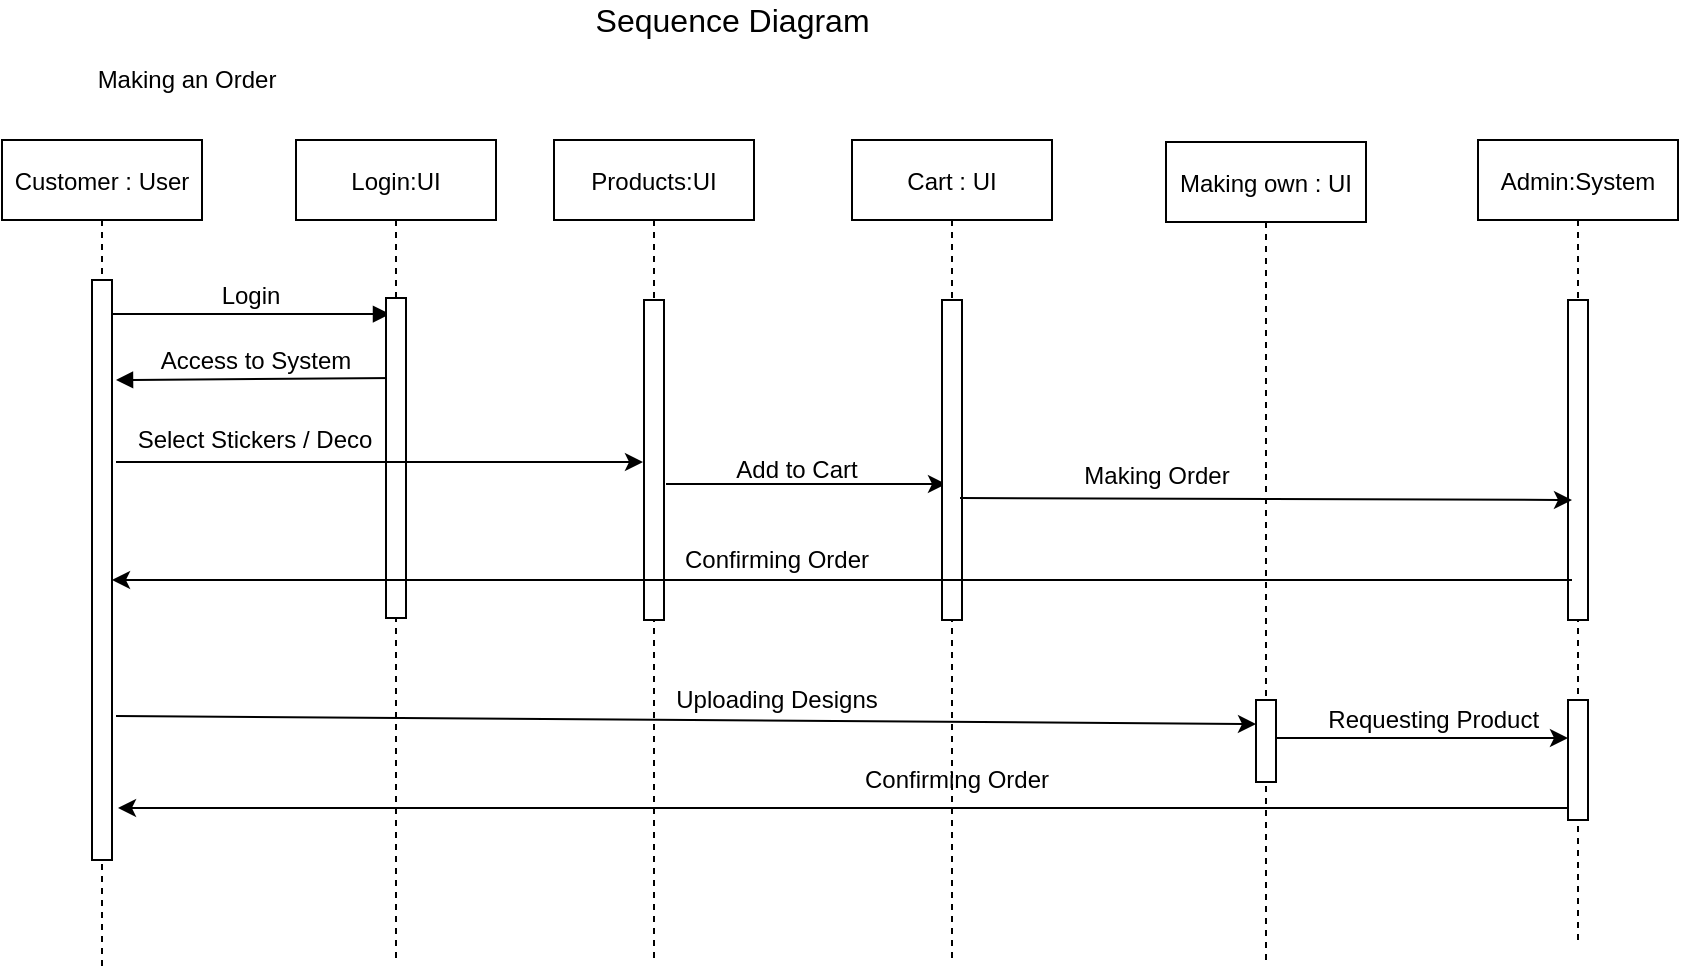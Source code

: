 <mxfile version="15.0.4" type="github">
  <diagram id="kgpKYQtTHZ0yAKxKKP6v" name="Page-1">
    <mxGraphModel dx="868" dy="440" grid="1" gridSize="10" guides="1" tooltips="1" connect="1" arrows="1" fold="1" page="1" pageScale="1" pageWidth="850" pageHeight="1100" math="0" shadow="0">
      <root>
        <mxCell id="0" />
        <mxCell id="1" parent="0" />
        <mxCell id="3nuBFxr9cyL0pnOWT2aG-1" value="Customer : User" style="shape=umlLifeline;perimeter=lifelinePerimeter;container=1;collapsible=0;recursiveResize=0;rounded=0;shadow=0;strokeWidth=1;" parent="1" vertex="1">
          <mxGeometry x="3" y="80" width="100" height="360" as="geometry" />
        </mxCell>
        <mxCell id="3nuBFxr9cyL0pnOWT2aG-2" value="" style="points=[];perimeter=orthogonalPerimeter;rounded=0;shadow=0;strokeWidth=1;" parent="3nuBFxr9cyL0pnOWT2aG-1" vertex="1">
          <mxGeometry x="45" y="70" width="10" height="290" as="geometry" />
        </mxCell>
        <mxCell id="3nuBFxr9cyL0pnOWT2aG-5" value="Products:UI" style="shape=umlLifeline;perimeter=lifelinePerimeter;container=1;collapsible=0;recursiveResize=0;rounded=0;shadow=0;strokeWidth=1;" parent="1" vertex="1">
          <mxGeometry x="279" y="80" width="100" height="410" as="geometry" />
        </mxCell>
        <mxCell id="3nuBFxr9cyL0pnOWT2aG-6" value="" style="points=[];perimeter=orthogonalPerimeter;rounded=0;shadow=0;strokeWidth=1;" parent="3nuBFxr9cyL0pnOWT2aG-5" vertex="1">
          <mxGeometry x="45" y="80" width="10" height="160" as="geometry" />
        </mxCell>
        <mxCell id="WMuQ79pfQLYLZ4muD94g-12" value="" style="endArrow=classic;html=1;fontSize=12;exitX=0.6;exitY=0.575;exitDx=0;exitDy=0;exitPerimeter=0;" parent="3nuBFxr9cyL0pnOWT2aG-5" edge="1">
          <mxGeometry width="50" height="50" relative="1" as="geometry">
            <mxPoint x="56" y="172" as="sourcePoint" />
            <mxPoint x="196" y="172" as="targetPoint" />
          </mxGeometry>
        </mxCell>
        <mxCell id="3nuBFxr9cyL0pnOWT2aG-8" value="Login " style="verticalAlign=bottom;endArrow=block;shadow=0;strokeWidth=1;entryX=0.2;entryY=-0.006;entryDx=0;entryDy=0;entryPerimeter=0;fontSize=12;" parent="1" edge="1">
          <mxGeometry relative="1" as="geometry">
            <mxPoint x="58" y="167.04" as="sourcePoint" />
            <mxPoint x="197" y="167.04" as="targetPoint" />
          </mxGeometry>
        </mxCell>
        <mxCell id="3nuBFxr9cyL0pnOWT2aG-9" value="Access to System" style="verticalAlign=bottom;endArrow=block;shadow=0;strokeWidth=1;exitX=0.5;exitY=0.25;exitDx=0;exitDy=0;exitPerimeter=0;fontSize=12;" parent="1" edge="1">
          <mxGeometry relative="1" as="geometry">
            <mxPoint x="200" y="199" as="sourcePoint" />
            <mxPoint x="60" y="200" as="targetPoint" />
          </mxGeometry>
        </mxCell>
        <mxCell id="WMuQ79pfQLYLZ4muD94g-1" value="Cart : UI" style="shape=umlLifeline;perimeter=lifelinePerimeter;container=1;collapsible=0;recursiveResize=0;rounded=0;shadow=0;strokeWidth=1;" parent="1" vertex="1">
          <mxGeometry x="428" y="80" width="100" height="410" as="geometry" />
        </mxCell>
        <mxCell id="WMuQ79pfQLYLZ4muD94g-2" value="" style="points=[];perimeter=orthogonalPerimeter;rounded=0;shadow=0;strokeWidth=1;" parent="WMuQ79pfQLYLZ4muD94g-1" vertex="1">
          <mxGeometry x="45" y="80" width="10" height="160" as="geometry" />
        </mxCell>
        <mxCell id="WMuQ79pfQLYLZ4muD94g-3" value="Making own : UI" style="shape=umlLifeline;perimeter=lifelinePerimeter;container=1;collapsible=0;recursiveResize=0;rounded=0;shadow=0;strokeWidth=1;" parent="1" vertex="1">
          <mxGeometry x="585" y="81" width="100" height="409" as="geometry" />
        </mxCell>
        <mxCell id="WMuQ79pfQLYLZ4muD94g-4" value="" style="points=[];perimeter=orthogonalPerimeter;rounded=0;shadow=0;strokeWidth=1;" parent="WMuQ79pfQLYLZ4muD94g-3" vertex="1">
          <mxGeometry x="45" y="279" width="10" height="41" as="geometry" />
        </mxCell>
        <mxCell id="WMuQ79pfQLYLZ4muD94g-5" value="Admin:System" style="shape=umlLifeline;perimeter=lifelinePerimeter;container=1;collapsible=0;recursiveResize=0;rounded=0;shadow=0;strokeWidth=1;" parent="1" vertex="1">
          <mxGeometry x="741" y="80" width="100" height="300" as="geometry" />
        </mxCell>
        <mxCell id="WMuQ79pfQLYLZ4muD94g-6" value="" style="points=[];perimeter=orthogonalPerimeter;rounded=0;shadow=0;strokeWidth=1;" parent="WMuQ79pfQLYLZ4muD94g-5" vertex="1">
          <mxGeometry x="45" y="80" width="10" height="160" as="geometry" />
        </mxCell>
        <mxCell id="WMuQ79pfQLYLZ4muD94g-7" value="Login:UI" style="shape=umlLifeline;perimeter=lifelinePerimeter;container=1;collapsible=0;recursiveResize=0;rounded=0;shadow=0;strokeWidth=1;" parent="1" vertex="1">
          <mxGeometry x="150" y="80" width="100" height="410" as="geometry" />
        </mxCell>
        <mxCell id="WMuQ79pfQLYLZ4muD94g-8" value="" style="points=[];perimeter=orthogonalPerimeter;rounded=0;shadow=0;strokeWidth=1;" parent="WMuQ79pfQLYLZ4muD94g-7" vertex="1">
          <mxGeometry x="45" y="79" width="10" height="160" as="geometry" />
        </mxCell>
        <mxCell id="WMuQ79pfQLYLZ4muD94g-10" value="" style="endArrow=classic;html=1;" parent="1" edge="1">
          <mxGeometry width="50" height="50" relative="1" as="geometry">
            <mxPoint x="60" y="241" as="sourcePoint" />
            <mxPoint x="323.5" y="241" as="targetPoint" />
          </mxGeometry>
        </mxCell>
        <mxCell id="WMuQ79pfQLYLZ4muD94g-11" value="Select Stickers / Deco" style="text;html=1;align=center;verticalAlign=middle;resizable=0;points=[];autosize=1;strokeColor=none;" parent="1" vertex="1">
          <mxGeometry x="64" y="220" width="130" height="20" as="geometry" />
        </mxCell>
        <mxCell id="WMuQ79pfQLYLZ4muD94g-13" value="Add to Cart" style="text;html=1;align=center;verticalAlign=middle;resizable=0;points=[];autosize=1;strokeColor=none;fontSize=12;" parent="1" vertex="1">
          <mxGeometry x="360" y="235" width="80" height="20" as="geometry" />
        </mxCell>
        <mxCell id="WMuQ79pfQLYLZ4muD94g-14" value="" style="endArrow=classic;html=1;fontSize=12;entryX=0.2;entryY=0.625;entryDx=0;entryDy=0;entryPerimeter=0;exitX=0.9;exitY=0.619;exitDx=0;exitDy=0;exitPerimeter=0;" parent="1" source="WMuQ79pfQLYLZ4muD94g-2" target="WMuQ79pfQLYLZ4muD94g-6" edge="1">
          <mxGeometry width="50" height="50" relative="1" as="geometry">
            <mxPoint x="490" y="260" as="sourcePoint" />
            <mxPoint x="540" y="260" as="targetPoint" />
          </mxGeometry>
        </mxCell>
        <mxCell id="WMuQ79pfQLYLZ4muD94g-15" value="Making Order" style="text;html=1;align=center;verticalAlign=middle;resizable=0;points=[];autosize=1;strokeColor=none;fontSize=12;" parent="1" vertex="1">
          <mxGeometry x="535" y="238" width="90" height="20" as="geometry" />
        </mxCell>
        <mxCell id="WMuQ79pfQLYLZ4muD94g-16" value="" style="endArrow=classic;html=1;fontSize=12;exitX=0.4;exitY=0.875;exitDx=0;exitDy=0;exitPerimeter=0;" parent="1" edge="1">
          <mxGeometry width="50" height="50" relative="1" as="geometry">
            <mxPoint x="788" y="300" as="sourcePoint" />
            <mxPoint x="58" y="300" as="targetPoint" />
          </mxGeometry>
        </mxCell>
        <mxCell id="WMuQ79pfQLYLZ4muD94g-17" value="Confirming Order " style="text;html=1;align=center;verticalAlign=middle;resizable=0;points=[];autosize=1;strokeColor=none;fontSize=12;" parent="1" vertex="1">
          <mxGeometry x="335" y="280" width="110" height="20" as="geometry" />
        </mxCell>
        <mxCell id="WMuQ79pfQLYLZ4muD94g-18" value="" style="points=[];perimeter=orthogonalPerimeter;rounded=0;shadow=0;strokeWidth=1;" parent="1" vertex="1">
          <mxGeometry x="786" y="360" width="10" height="60" as="geometry" />
        </mxCell>
        <mxCell id="WMuQ79pfQLYLZ4muD94g-21" value="" style="endArrow=classic;html=1;fontSize=12;entryX=0;entryY=0.293;entryDx=0;entryDy=0;entryPerimeter=0;" parent="1" target="WMuQ79pfQLYLZ4muD94g-4" edge="1">
          <mxGeometry width="50" height="50" relative="1" as="geometry">
            <mxPoint x="60" y="368" as="sourcePoint" />
            <mxPoint x="620" y="368" as="targetPoint" />
          </mxGeometry>
        </mxCell>
        <mxCell id="WMuQ79pfQLYLZ4muD94g-22" value="Uploading Designs " style="text;html=1;align=center;verticalAlign=middle;resizable=0;points=[];autosize=1;strokeColor=none;fontSize=12;" parent="1" vertex="1">
          <mxGeometry x="330" y="350" width="120" height="20" as="geometry" />
        </mxCell>
        <mxCell id="WMuQ79pfQLYLZ4muD94g-24" value="" style="endArrow=classic;html=1;fontSize=12;exitX=1;exitY=0.463;exitDx=0;exitDy=0;exitPerimeter=0;" parent="1" source="WMuQ79pfQLYLZ4muD94g-4" edge="1">
          <mxGeometry width="50" height="50" relative="1" as="geometry">
            <mxPoint x="650" y="379" as="sourcePoint" />
            <mxPoint x="786" y="379" as="targetPoint" />
          </mxGeometry>
        </mxCell>
        <mxCell id="WMuQ79pfQLYLZ4muD94g-25" value="" style="endArrow=classic;html=1;fontSize=12;exitX=0;exitY=0.9;exitDx=0;exitDy=0;exitPerimeter=0;" parent="1" source="WMuQ79pfQLYLZ4muD94g-18" edge="1">
          <mxGeometry width="50" height="50" relative="1" as="geometry">
            <mxPoint x="780" y="414" as="sourcePoint" />
            <mxPoint x="61" y="414" as="targetPoint" />
            <Array as="points">
              <mxPoint x="640" y="414" />
            </Array>
          </mxGeometry>
        </mxCell>
        <mxCell id="WMuQ79pfQLYLZ4muD94g-26" value="&amp;nbsp;&amp;nbsp;&amp;nbsp;&amp;nbsp;&amp;nbsp;&amp;nbsp;&amp;nbsp;&amp;nbsp;&amp;nbsp;&amp;nbsp;&amp;nbsp;&amp;nbsp;&amp;nbsp;&amp;nbsp;&amp;nbsp;&amp;nbsp; Requesting Product " style="text;html=1;align=center;verticalAlign=middle;resizable=0;points=[];autosize=1;strokeColor=none;fontSize=12;" parent="1" vertex="1">
          <mxGeometry x="600" y="360" width="180" height="20" as="geometry" />
        </mxCell>
        <mxCell id="WMuQ79pfQLYLZ4muD94g-27" value="Confirming Order" style="text;html=1;align=center;verticalAlign=middle;resizable=0;points=[];autosize=1;strokeColor=none;fontSize=12;" parent="1" vertex="1">
          <mxGeometry x="425" y="390" width="110" height="20" as="geometry" />
        </mxCell>
        <mxCell id="THP3R51hUfZJMjm8nweF-1" value="&lt;font style=&quot;font-size: 16px&quot;&gt;Sequence Diagram&amp;nbsp; &lt;/font&gt;" style="text;html=1;align=center;verticalAlign=middle;resizable=0;points=[];autosize=1;strokeColor=none;" parent="1" vertex="1">
          <mxGeometry x="290" y="10" width="160" height="20" as="geometry" />
        </mxCell>
        <mxCell id="i_HOYCkyy1XBo4YbJCLK-1" value="" style="endArrow=none;dashed=1;html=1;" edge="1" parent="1">
          <mxGeometry width="50" height="50" relative="1" as="geometry">
            <mxPoint x="53" y="493" as="sourcePoint" />
            <mxPoint x="53" y="440" as="targetPoint" />
          </mxGeometry>
        </mxCell>
        <mxCell id="i_HOYCkyy1XBo4YbJCLK-3" value="" style="endArrow=none;dashed=1;html=1;" edge="1" parent="1" target="WMuQ79pfQLYLZ4muD94g-18">
          <mxGeometry width="50" height="50" relative="1" as="geometry">
            <mxPoint x="791" y="480" as="sourcePoint" />
            <mxPoint x="820" y="420" as="targetPoint" />
          </mxGeometry>
        </mxCell>
        <mxCell id="i_HOYCkyy1XBo4YbJCLK-4" value="Making an Order " style="text;html=1;align=center;verticalAlign=middle;resizable=0;points=[];autosize=1;strokeColor=none;" vertex="1" parent="1">
          <mxGeometry x="40" y="40" width="110" height="20" as="geometry" />
        </mxCell>
      </root>
    </mxGraphModel>
  </diagram>
</mxfile>
